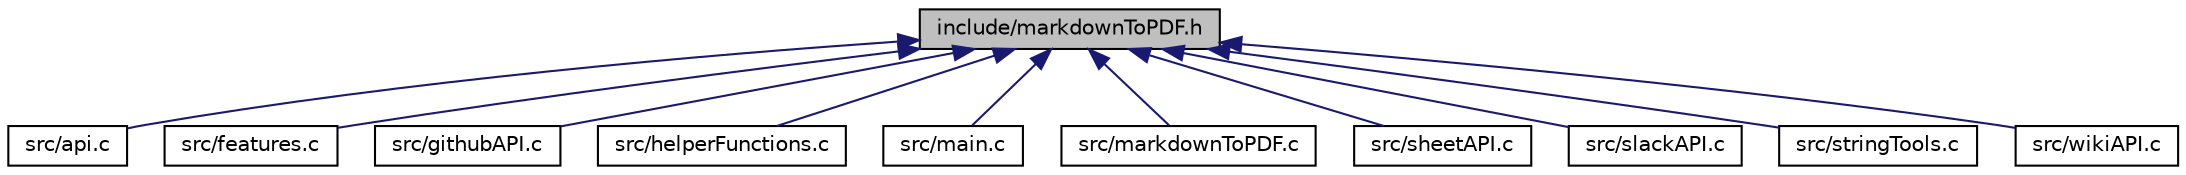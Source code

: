 digraph "include/markdownToPDF.h"
{
 // LATEX_PDF_SIZE
  edge [fontname="Helvetica",fontsize="10",labelfontname="Helvetica",labelfontsize="10"];
  node [fontname="Helvetica",fontsize="10",shape=record];
  Node1 [label="include/markdownToPDF.h",height=0.2,width=0.4,color="black", fillcolor="grey75", style="filled", fontcolor="black",tooltip=" "];
  Node1 -> Node2 [dir="back",color="midnightblue",fontsize="10",style="solid",fontname="Helvetica"];
  Node2 [label="src/api.c",height=0.2,width=0.4,color="black", fillcolor="white", style="filled",URL="$api_8c.html",tooltip="contains helper functions which are used by several api handling functions"];
  Node1 -> Node3 [dir="back",color="midnightblue",fontsize="10",style="solid",fontname="Helvetica"];
  Node3 [label="src/features.c",height=0.2,width=0.4,color="black", fillcolor="white", style="filled",URL="$features_8c.html",tooltip="Contains all of the functions which represent a single feature."];
  Node1 -> Node4 [dir="back",color="midnightblue",fontsize="10",style="solid",fontname="Helvetica"];
  Node4 [label="src/githubAPI.c",height=0.2,width=0.4,color="black", fillcolor="white", style="filled",URL="$githubAPI_8c.html",tooltip="Contains all of the functions which are only used to interact with the Github APIs."];
  Node1 -> Node5 [dir="back",color="midnightblue",fontsize="10",style="solid",fontname="Helvetica"];
  Node5 [label="src/helperFunctions.c",height=0.2,width=0.4,color="black", fillcolor="white", style="filled",URL="$helperFunctions_8c.html",tooltip="Contains all of the general purpouse helper functions which can not be sorted into one of the other f..."];
  Node1 -> Node6 [dir="back",color="midnightblue",fontsize="10",style="solid",fontname="Helvetica"];
  Node6 [label="src/main.c",height=0.2,width=0.4,color="black", fillcolor="white", style="filled",URL="$main_8c.html",tooltip="Contains the program initalisation and loop functions."];
  Node1 -> Node7 [dir="back",color="midnightblue",fontsize="10",style="solid",fontname="Helvetica"];
  Node7 [label="src/markdownToPDF.c",height=0.2,width=0.4,color="black", fillcolor="white", style="filled",URL="$markdownToPDF_8c.html",tooltip="File which contains all of the helper functions which are only used during the conversion of wiki pag..."];
  Node1 -> Node8 [dir="back",color="midnightblue",fontsize="10",style="solid",fontname="Helvetica"];
  Node8 [label="src/sheetAPI.c",height=0.2,width=0.4,color="black", fillcolor="white", style="filled",URL="$sheetAPI_8c.html",tooltip="Contains all of the functions which are only used to interact with the Google Sheets APIs."];
  Node1 -> Node9 [dir="back",color="midnightblue",fontsize="10",style="solid",fontname="Helvetica"];
  Node9 [label="src/slackAPI.c",height=0.2,width=0.4,color="black", fillcolor="white", style="filled",URL="$slackAPI_8c.html",tooltip=" "];
  Node1 -> Node10 [dir="back",color="midnightblue",fontsize="10",style="solid",fontname="Helvetica"];
  Node10 [label="src/stringTools.c",height=0.2,width=0.4,color="black", fillcolor="white", style="filled",URL="$stringTools_8c.html",tooltip="This file contains all of the helper functions which do string manipulations."];
  Node1 -> Node11 [dir="back",color="midnightblue",fontsize="10",style="solid",fontname="Helvetica"];
  Node11 [label="src/wikiAPI.c",height=0.2,width=0.4,color="black", fillcolor="white", style="filled",URL="$wikiAPI_8c.html",tooltip="Contains all of the functions which are only used to interact with the wiki APIs."];
}
